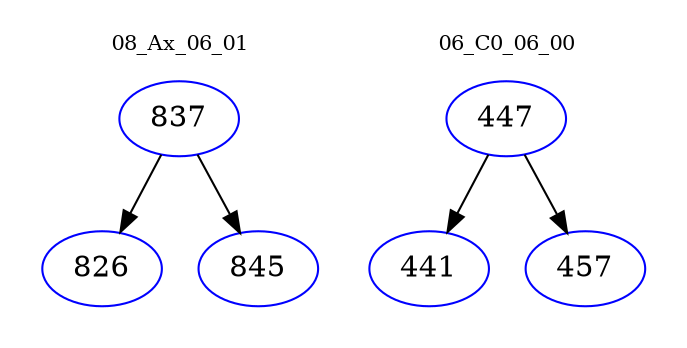 digraph{
subgraph cluster_0 {
color = white
label = "08_Ax_06_01";
fontsize=10;
T0_837 [label="837", color="blue"]
T0_837 -> T0_826 [color="black"]
T0_826 [label="826", color="blue"]
T0_837 -> T0_845 [color="black"]
T0_845 [label="845", color="blue"]
}
subgraph cluster_1 {
color = white
label = "06_C0_06_00";
fontsize=10;
T1_447 [label="447", color="blue"]
T1_447 -> T1_441 [color="black"]
T1_441 [label="441", color="blue"]
T1_447 -> T1_457 [color="black"]
T1_457 [label="457", color="blue"]
}
}

